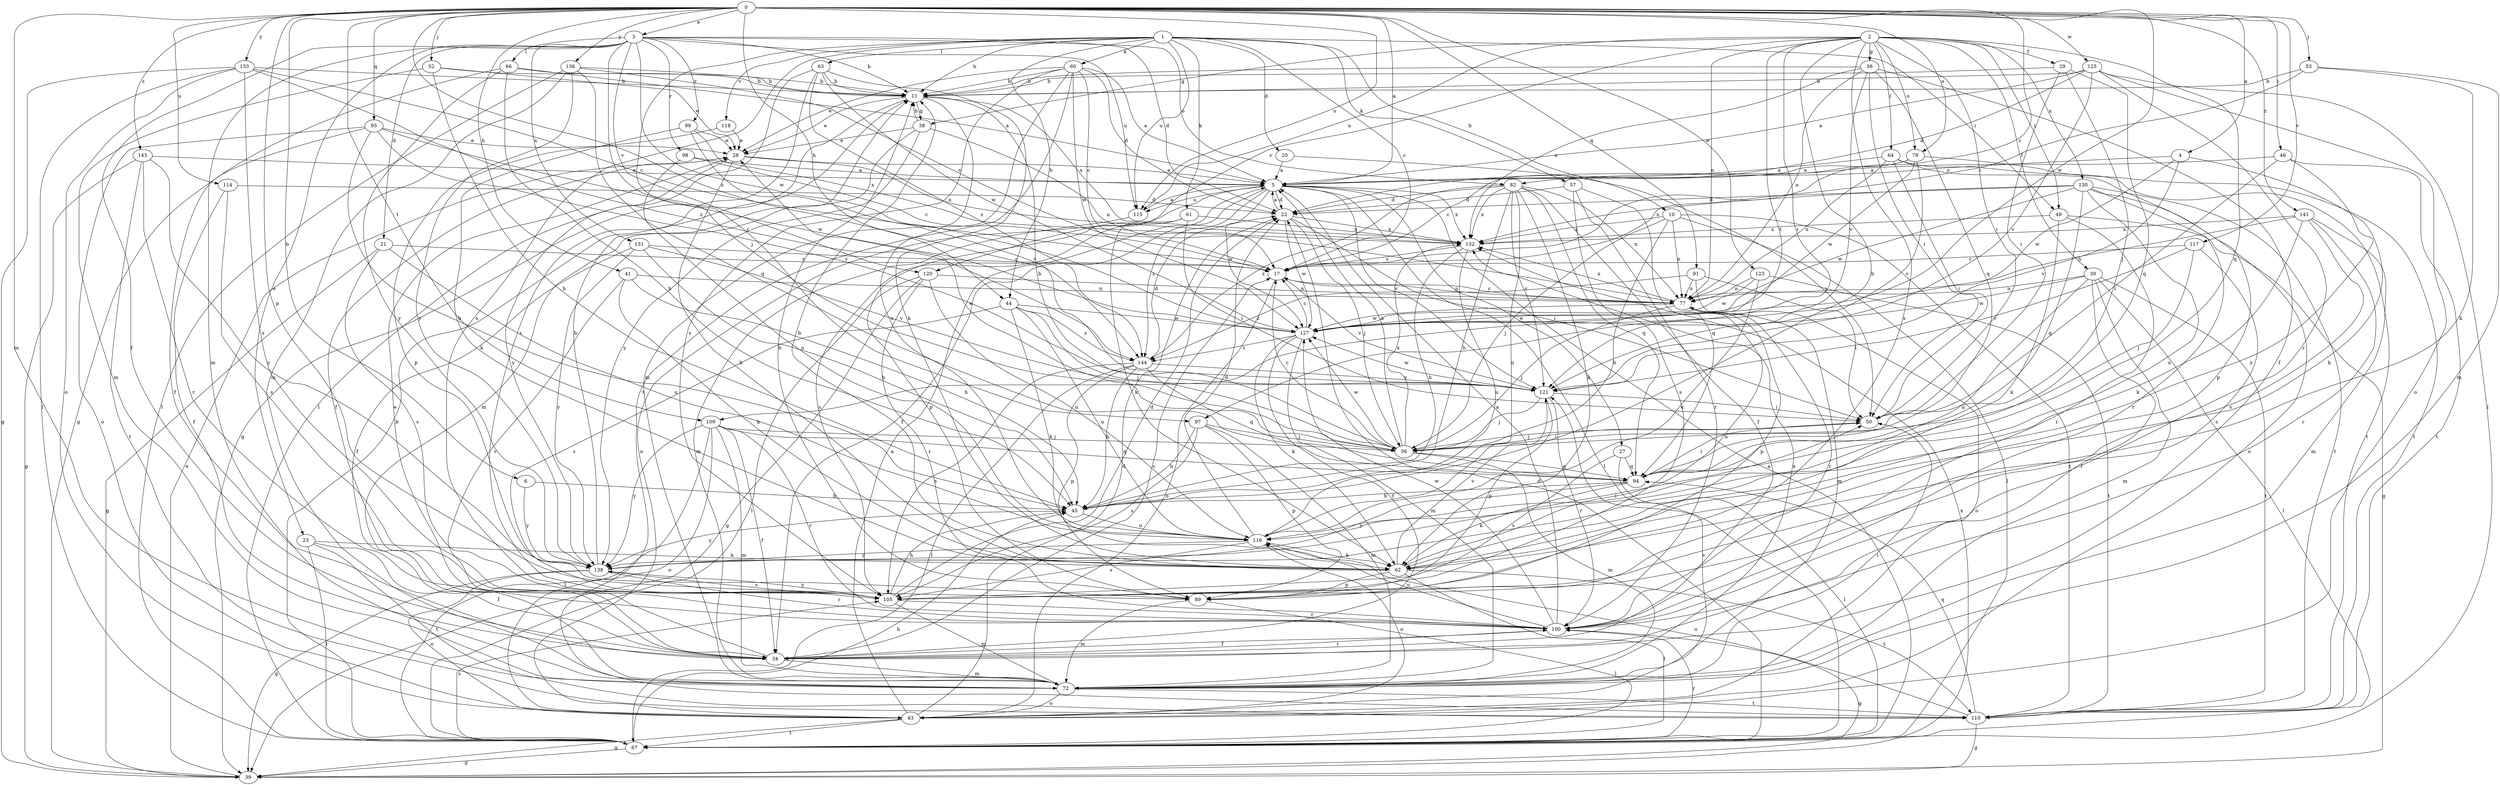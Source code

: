 strict digraph  {
0;
1;
2;
3;
4;
5;
6;
10;
11;
17;
20;
21;
22;
23;
27;
28;
29;
30;
34;
36;
38;
39;
41;
44;
45;
46;
49;
50;
52;
53;
56;
57;
60;
61;
62;
63;
64;
66;
67;
72;
77;
79;
82;
83;
89;
91;
93;
94;
97;
98;
99;
100;
105;
109;
110;
114;
115;
116;
117;
118;
120;
121;
123;
125;
127;
130;
131;
132;
133;
136;
138;
141;
143;
144;
0 -> 3  [label=a];
0 -> 4  [label=a];
0 -> 5  [label=a];
0 -> 6  [label=b];
0 -> 17  [label=c];
0 -> 41  [label=h];
0 -> 44  [label=h];
0 -> 46  [label=i];
0 -> 52  [label=j];
0 -> 53  [label=j];
0 -> 72  [label=m];
0 -> 79  [label=o];
0 -> 89  [label=p];
0 -> 91  [label=q];
0 -> 93  [label=q];
0 -> 109  [label=t];
0 -> 114  [label=u];
0 -> 115  [label=u];
0 -> 117  [label=v];
0 -> 123  [label=w];
0 -> 125  [label=w];
0 -> 127  [label=w];
0 -> 133  [label=y];
0 -> 136  [label=y];
0 -> 141  [label=z];
0 -> 143  [label=z];
0 -> 144  [label=z];
1 -> 10  [label=b];
1 -> 11  [label=b];
1 -> 17  [label=c];
1 -> 20  [label=d];
1 -> 44  [label=h];
1 -> 49  [label=i];
1 -> 57  [label=k];
1 -> 60  [label=k];
1 -> 61  [label=k];
1 -> 63  [label=l];
1 -> 97  [label=r];
1 -> 105  [label=s];
1 -> 115  [label=u];
1 -> 118  [label=v];
2 -> 29  [label=f];
2 -> 30  [label=f];
2 -> 36  [label=g];
2 -> 38  [label=g];
2 -> 45  [label=h];
2 -> 49  [label=i];
2 -> 50  [label=i];
2 -> 64  [label=l];
2 -> 77  [label=n];
2 -> 79  [label=o];
2 -> 94  [label=q];
2 -> 97  [label=r];
2 -> 105  [label=s];
2 -> 109  [label=t];
2 -> 115  [label=u];
2 -> 120  [label=v];
2 -> 130  [label=x];
3 -> 11  [label=b];
3 -> 21  [label=d];
3 -> 22  [label=d];
3 -> 23  [label=e];
3 -> 34  [label=f];
3 -> 56  [label=j];
3 -> 66  [label=l];
3 -> 72  [label=m];
3 -> 82  [label=o];
3 -> 98  [label=r];
3 -> 99  [label=r];
3 -> 115  [label=u];
3 -> 120  [label=v];
3 -> 127  [label=w];
3 -> 131  [label=x];
4 -> 62  [label=k];
4 -> 82  [label=o];
4 -> 121  [label=v];
4 -> 127  [label=w];
5 -> 22  [label=d];
5 -> 27  [label=e];
5 -> 34  [label=f];
5 -> 67  [label=l];
5 -> 83  [label=o];
5 -> 115  [label=u];
5 -> 121  [label=v];
5 -> 127  [label=w];
5 -> 132  [label=x];
5 -> 144  [label=z];
6 -> 45  [label=h];
6 -> 138  [label=y];
10 -> 45  [label=h];
10 -> 56  [label=j];
10 -> 67  [label=l];
10 -> 77  [label=n];
10 -> 110  [label=t];
10 -> 132  [label=x];
11 -> 28  [label=e];
11 -> 38  [label=g];
11 -> 39  [label=g];
11 -> 116  [label=u];
11 -> 132  [label=x];
17 -> 77  [label=n];
17 -> 83  [label=o];
17 -> 121  [label=v];
20 -> 5  [label=a];
20 -> 50  [label=i];
21 -> 17  [label=c];
21 -> 39  [label=g];
21 -> 105  [label=s];
21 -> 116  [label=u];
22 -> 5  [label=a];
22 -> 50  [label=i];
22 -> 56  [label=j];
22 -> 127  [label=w];
22 -> 132  [label=x];
23 -> 34  [label=f];
23 -> 62  [label=k];
23 -> 67  [label=l];
23 -> 110  [label=t];
27 -> 67  [label=l];
27 -> 94  [label=q];
27 -> 105  [label=s];
28 -> 5  [label=a];
28 -> 34  [label=f];
28 -> 62  [label=k];
28 -> 132  [label=x];
28 -> 138  [label=y];
29 -> 11  [label=b];
29 -> 50  [label=i];
29 -> 56  [label=j];
29 -> 94  [label=q];
30 -> 34  [label=f];
30 -> 67  [label=l];
30 -> 72  [label=m];
30 -> 77  [label=n];
30 -> 110  [label=t];
30 -> 116  [label=u];
30 -> 127  [label=w];
34 -> 17  [label=c];
34 -> 28  [label=e];
34 -> 72  [label=m];
34 -> 100  [label=r];
36 -> 11  [label=b];
36 -> 34  [label=f];
36 -> 50  [label=i];
36 -> 77  [label=n];
36 -> 94  [label=q];
36 -> 121  [label=v];
36 -> 132  [label=x];
38 -> 11  [label=b];
38 -> 28  [label=e];
38 -> 72  [label=m];
38 -> 77  [label=n];
38 -> 138  [label=y];
39 -> 28  [label=e];
39 -> 132  [label=x];
41 -> 45  [label=h];
41 -> 62  [label=k];
41 -> 77  [label=n];
41 -> 100  [label=r];
44 -> 56  [label=j];
44 -> 62  [label=k];
44 -> 105  [label=s];
44 -> 116  [label=u];
44 -> 127  [label=w];
44 -> 144  [label=z];
45 -> 116  [label=u];
45 -> 138  [label=y];
46 -> 5  [label=a];
46 -> 50  [label=i];
46 -> 110  [label=t];
46 -> 138  [label=y];
49 -> 39  [label=g];
49 -> 62  [label=k];
49 -> 100  [label=r];
49 -> 132  [label=x];
50 -> 56  [label=j];
52 -> 11  [label=b];
52 -> 28  [label=e];
52 -> 45  [label=h];
52 -> 72  [label=m];
53 -> 11  [label=b];
53 -> 17  [label=c];
53 -> 62  [label=k];
53 -> 72  [label=m];
56 -> 5  [label=a];
56 -> 11  [label=b];
56 -> 17  [label=c];
56 -> 28  [label=e];
56 -> 50  [label=i];
56 -> 72  [label=m];
56 -> 94  [label=q];
56 -> 127  [label=w];
56 -> 132  [label=x];
57 -> 22  [label=d];
57 -> 94  [label=q];
57 -> 100  [label=r];
57 -> 105  [label=s];
60 -> 5  [label=a];
60 -> 11  [label=b];
60 -> 17  [label=c];
60 -> 22  [label=d];
60 -> 28  [label=e];
60 -> 72  [label=m];
60 -> 105  [label=s];
60 -> 110  [label=t];
60 -> 127  [label=w];
61 -> 50  [label=i];
61 -> 62  [label=k];
61 -> 89  [label=p];
61 -> 105  [label=s];
61 -> 132  [label=x];
62 -> 11  [label=b];
62 -> 67  [label=l];
62 -> 77  [label=n];
62 -> 89  [label=p];
62 -> 110  [label=t];
62 -> 121  [label=v];
63 -> 11  [label=b];
63 -> 62  [label=k];
63 -> 67  [label=l];
63 -> 105  [label=s];
63 -> 127  [label=w];
63 -> 144  [label=z];
64 -> 5  [label=a];
64 -> 50  [label=i];
64 -> 77  [label=n];
64 -> 89  [label=p];
64 -> 110  [label=t];
66 -> 5  [label=a];
66 -> 11  [label=b];
66 -> 39  [label=g];
66 -> 45  [label=h];
66 -> 138  [label=y];
67 -> 5  [label=a];
67 -> 11  [label=b];
67 -> 22  [label=d];
67 -> 39  [label=g];
67 -> 45  [label=h];
67 -> 100  [label=r];
67 -> 105  [label=s];
72 -> 50  [label=i];
72 -> 83  [label=o];
72 -> 110  [label=t];
72 -> 132  [label=x];
77 -> 17  [label=c];
77 -> 56  [label=j];
77 -> 83  [label=o];
77 -> 89  [label=p];
77 -> 100  [label=r];
77 -> 127  [label=w];
77 -> 132  [label=x];
79 -> 5  [label=a];
79 -> 17  [label=c];
79 -> 110  [label=t];
79 -> 121  [label=v];
79 -> 127  [label=w];
82 -> 22  [label=d];
82 -> 34  [label=f];
82 -> 45  [label=h];
82 -> 62  [label=k];
82 -> 77  [label=n];
82 -> 94  [label=q];
82 -> 116  [label=u];
82 -> 121  [label=v];
82 -> 132  [label=x];
82 -> 144  [label=z];
83 -> 5  [label=a];
83 -> 22  [label=d];
83 -> 39  [label=g];
83 -> 67  [label=l];
83 -> 121  [label=v];
89 -> 11  [label=b];
89 -> 67  [label=l];
89 -> 72  [label=m];
91 -> 50  [label=i];
91 -> 72  [label=m];
91 -> 77  [label=n];
91 -> 144  [label=z];
93 -> 28  [label=e];
93 -> 34  [label=f];
93 -> 45  [label=h];
93 -> 83  [label=o];
93 -> 121  [label=v];
93 -> 127  [label=w];
94 -> 45  [label=h];
94 -> 50  [label=i];
94 -> 62  [label=k];
94 -> 138  [label=y];
97 -> 45  [label=h];
97 -> 56  [label=j];
97 -> 72  [label=m];
97 -> 89  [label=p];
97 -> 105  [label=s];
98 -> 5  [label=a];
98 -> 17  [label=c];
98 -> 116  [label=u];
99 -> 28  [label=e];
99 -> 62  [label=k];
99 -> 121  [label=v];
99 -> 132  [label=x];
100 -> 5  [label=a];
100 -> 34  [label=f];
100 -> 39  [label=g];
100 -> 116  [label=u];
100 -> 127  [label=w];
105 -> 22  [label=d];
105 -> 45  [label=h];
105 -> 72  [label=m];
105 -> 100  [label=r];
105 -> 138  [label=y];
109 -> 34  [label=f];
109 -> 56  [label=j];
109 -> 67  [label=l];
109 -> 72  [label=m];
109 -> 83  [label=o];
109 -> 94  [label=q];
109 -> 100  [label=r];
109 -> 138  [label=y];
110 -> 39  [label=g];
110 -> 94  [label=q];
110 -> 116  [label=u];
114 -> 22  [label=d];
114 -> 34  [label=f];
114 -> 105  [label=s];
115 -> 5  [label=a];
115 -> 72  [label=m];
116 -> 22  [label=d];
116 -> 62  [label=k];
116 -> 83  [label=o];
116 -> 105  [label=s];
116 -> 138  [label=y];
117 -> 17  [label=c];
117 -> 56  [label=j];
117 -> 105  [label=s];
117 -> 121  [label=v];
118 -> 28  [label=e];
118 -> 89  [label=p];
120 -> 39  [label=g];
120 -> 67  [label=l];
120 -> 77  [label=n];
120 -> 100  [label=r];
120 -> 116  [label=u];
121 -> 50  [label=i];
121 -> 56  [label=j];
121 -> 89  [label=p];
121 -> 100  [label=r];
121 -> 127  [label=w];
123 -> 77  [label=n];
123 -> 110  [label=t];
123 -> 116  [label=u];
123 -> 127  [label=w];
125 -> 5  [label=a];
125 -> 11  [label=b];
125 -> 22  [label=d];
125 -> 67  [label=l];
125 -> 83  [label=o];
125 -> 100  [label=r];
125 -> 121  [label=v];
127 -> 17  [label=c];
127 -> 34  [label=f];
127 -> 62  [label=k];
127 -> 72  [label=m];
127 -> 144  [label=z];
130 -> 22  [label=d];
130 -> 83  [label=o];
130 -> 94  [label=q];
130 -> 100  [label=r];
130 -> 110  [label=t];
130 -> 116  [label=u];
130 -> 127  [label=w];
130 -> 132  [label=x];
131 -> 17  [label=c];
131 -> 34  [label=f];
131 -> 45  [label=h];
131 -> 121  [label=v];
131 -> 138  [label=y];
132 -> 17  [label=c];
132 -> 45  [label=h];
132 -> 116  [label=u];
133 -> 11  [label=b];
133 -> 17  [label=c];
133 -> 39  [label=g];
133 -> 67  [label=l];
133 -> 83  [label=o];
133 -> 105  [label=s];
133 -> 144  [label=z];
136 -> 11  [label=b];
136 -> 17  [label=c];
136 -> 67  [label=l];
136 -> 72  [label=m];
136 -> 94  [label=q];
136 -> 138  [label=y];
138 -> 11  [label=b];
138 -> 39  [label=g];
138 -> 50  [label=i];
138 -> 83  [label=o];
138 -> 100  [label=r];
138 -> 105  [label=s];
141 -> 62  [label=k];
141 -> 72  [label=m];
141 -> 77  [label=n];
141 -> 100  [label=r];
141 -> 105  [label=s];
141 -> 132  [label=x];
143 -> 5  [label=a];
143 -> 39  [label=g];
143 -> 100  [label=r];
143 -> 110  [label=t];
143 -> 138  [label=y];
144 -> 22  [label=d];
144 -> 45  [label=h];
144 -> 67  [label=l];
144 -> 89  [label=p];
144 -> 94  [label=q];
144 -> 105  [label=s];
144 -> 121  [label=v];
}
